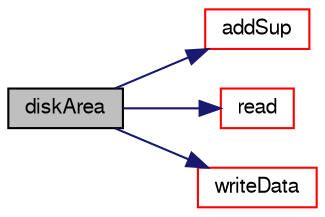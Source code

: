 digraph "diskArea"
{
  bgcolor="transparent";
  edge [fontname="FreeSans",fontsize="10",labelfontname="FreeSans",labelfontsize="10"];
  node [fontname="FreeSans",fontsize="10",shape=record];
  rankdir="LR";
  Node132 [label="diskArea",height=0.2,width=0.4,color="black", fillcolor="grey75", style="filled", fontcolor="black"];
  Node132 -> Node133 [color="midnightblue",fontsize="10",style="solid",fontname="FreeSans"];
  Node133 [label="addSup",height=0.2,width=0.4,color="red",URL="$a23458.html#a921ab0aacd899760d7f4a2ec0b0241bd",tooltip="Source term to momentum equation. "];
  Node132 -> Node136 [color="midnightblue",fontsize="10",style="solid",fontname="FreeSans"];
  Node136 [label="read",height=0.2,width=0.4,color="red",URL="$a23458.html#a6ce0c64db98eb6144d363dbfc86104eb",tooltip="Read dictionary. "];
  Node132 -> Node441 [color="midnightblue",fontsize="10",style="solid",fontname="FreeSans"];
  Node441 [label="writeData",height=0.2,width=0.4,color="red",URL="$a23458.html#aba86aa54ec0b10ddd48ce308a3c6d3b2",tooltip="Write data. "];
}
